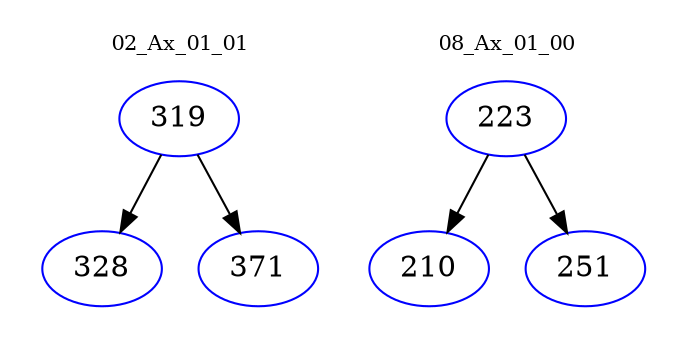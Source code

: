 digraph{
subgraph cluster_0 {
color = white
label = "02_Ax_01_01";
fontsize=10;
T0_319 [label="319", color="blue"]
T0_319 -> T0_328 [color="black"]
T0_328 [label="328", color="blue"]
T0_319 -> T0_371 [color="black"]
T0_371 [label="371", color="blue"]
}
subgraph cluster_1 {
color = white
label = "08_Ax_01_00";
fontsize=10;
T1_223 [label="223", color="blue"]
T1_223 -> T1_210 [color="black"]
T1_210 [label="210", color="blue"]
T1_223 -> T1_251 [color="black"]
T1_251 [label="251", color="blue"]
}
}
